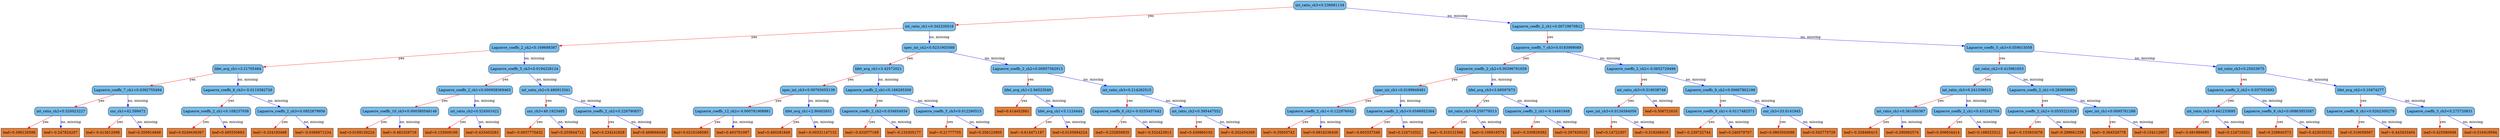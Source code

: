 digraph {
	graph [bb="0,0,8166.8,567",
		rankdir=TB
	];
	node [label="\N"];
	0	[fillcolor="#78bceb",
		height=0.5,
		label="int_ratio_ch3<0.236681134",
		pos="4336.9,549",
		shape=box,
		style="filled, rounded",
		width=2.3264];
	1	[fillcolor="#78bceb",
		height=0.5,
		label="int_ratio_ch1<0.342335016",
		pos="3186.9,460.5",
		shape=box,
		style="filled, rounded",
		width=2.3264];
	0 -> 1	[color="#FF0000",
		label=yes,
		lp="3874.9,504.75",
		pos="e,3270.9,467.82 4252.8,541.67 4043.9,525.96 3502.3,485.22 3282.1,468.66"];
	2	[fillcolor="#78bceb",
		height=0.5,
		label="Laguerre_coeffs_2_ch1<0.00719670812",
		pos="5055.9,460.5",
		shape=box,
		style="filled, rounded",
		width=3.2951];
	0 -> 2	[color="#0000FF",
		label="no, missing",
		lp="4792.8,504.75",
		pos="e,4936.9,475.81 4421.1,537.87 4545.4,522.91 4779.1,494.8 4925.6,477.17"];
	3	[fillcolor="#78bceb",
		height=0.5,
		label="Laguerre_coeffs_2_ch2<0.169698387",
		pos="1674.9,372",
		shape=box,
		style="filled, rounded",
		width=3.1076];
	1 -> 3	[color="#FF0000",
		label=yes,
		lp="2575.9,416.25",
		pos="e,1787.2,379.43 3102.9,454.7 2850.3,440.25 2096.9,397.14 1798.5,380.07"];
	4	[fillcolor="#78bceb",
		height=0.5,
		label="spec_int_ch2<0.0231903568",
		pos="3186.9,372",
		shape=box,
		style="filled, rounded",
		width=2.4097];
	1 -> 4	[color="#0000FF",
		label="no, missing",
		lp="3218.8,416.25",
		pos="e,3186.9,390.35 3186.9,442.41 3186.9,430.76 3186.9,415.05 3186.9,401.52"];
	5	[fillcolor="#78bceb",
		height=0.5,
		label="Laguerre_coeffs_7_ch3<0.0183989089",
		pos="5055.9,372",
		shape=box,
		style="filled, rounded",
		width=3.2014];
	2 -> 5	[color="#FF0000",
		label=yes,
		lp="5064.9,416.25",
		pos="e,5055.9,390.35 5055.9,442.41 5055.9,430.76 5055.9,415.05 5055.9,401.52"];
	6	[fillcolor="#78bceb",
		height=0.5,
		label="Laguerre_coeffs_5_ch3<0.059015058",
		pos="6489.9,372",
		shape=box,
		style="filled, rounded",
		width=3.1076];
	2 -> 6	[color="#0000FF",
		label="no, missing",
		lp="5933.8,416.25",
		pos="e,6377.7,379.77 5174.8,452.33 5443.2,436.14 6094,396.88 6366.6,380.44"];
	7	[fillcolor="#78bceb",
		height=0.5,
		label="lifet_avg_ch1<3.21705484",
		pos="759.88,283.5",
		shape=box,
		style="filled, rounded",
		width=2.2639];
	3 -> 7	[color="#FF0000",
		label=yes,
		lp="1308.9,327.75",
		pos="e,841.62,292.23 1562.7,360.39 1380.2,343.14 1022.4,309.31 852.99,293.3"];
	8	[fillcolor="#78bceb",
		height=0.5,
		label="Laguerre_coeffs_5_ch3<0.0194228124",
		pos="1674.9,283.5",
		shape=box,
		style="filled, rounded",
		width=3.2014];
	3 -> 8	[color="#0000FF",
		label="no, missing",
		lp="1706.8,327.75",
		pos="e,1674.9,301.85 1674.9,353.91 1674.9,342.26 1674.9,326.55 1674.9,313.02"];
	9	[fillcolor="#78bceb",
		height=0.5,
		label="lifet_avg_ch1<3.42572021",
		pos="3025.9,283.5",
		shape=box,
		style="filled, rounded",
		width=2.2639];
	4 -> 9	[color="#FF0000",
		label=yes,
		lp="3129.9,327.75",
		pos="e,3058.3,301.91 3154.7,353.7 3129.9,340.37 3095.3,321.81 3068.3,307.27"];
	10	[fillcolor="#78bceb",
		height=0.5,
		label="Laguerre_coeffs_2_ch2<0.00957362913",
		pos="3328.9,283.5",
		shape=box,
		style="filled, rounded",
		width=3.2951];
	4 -> 10	[color="#0000FF",
		label="no, missing",
		lp="3302.8,327.75",
		pos="e,3300.5,301.77 3215.3,353.7 3236.9,340.5 3267,322.18 3290.8,307.71"];
	15	[fillcolor="#78bceb",
		height=0.5,
		label="Laguerre_coeffs_7_ch1<0.0392755494",
		pos="412.88,195",
		shape=box,
		style="filled, rounded",
		width=3.2014];
	7 -> 15	[color="#FF0000",
		label=yes,
		lp="626.88,239.25",
		pos="e,482.86,213.45 690.07,265.1 633.34,250.96 553.24,230.99 493.73,216.15"];
	16	[fillcolor="#78bceb",
		height=0.5,
		label="Laguerre_coeffs_8_ch3<-0.0110382726",
		pos="759.88,195",
		shape=box,
		style="filled, rounded",
		width=3.2639];
	7 -> 16	[color="#0000FF",
		label="no, missing",
		lp="791.75,239.25",
		pos="e,759.88,213.35 759.88,265.41 759.88,253.76 759.88,238.05 759.88,224.52"];
	17	[fillcolor="#78bceb",
		height=0.5,
		label="Laguerre_coeffs_2_ch1<0.000958369463",
		pos="1545.9,195",
		shape=box,
		style="filled, rounded",
		width=3.3889];
	8 -> 17	[color="#FF0000",
		label=yes,
		lp="1631.9,239.25",
		pos="e,1571.6,213.27 1649.1,265.2 1629.6,252.12 1602.6,234.01 1581.1,219.6"];
	18	[fillcolor="#78bceb",
		height=0.5,
		label="int_ratio_ch2<0.480913341",
		pos="1778.9,195",
		shape=box,
		style="filled, rounded",
		width=2.3264];
	8 -> 18	[color="#0000FF",
		label="no, missing",
		lp="1768.8,239.25",
		pos="e,1758,213.35 1695.4,265.41 1710.8,252.58 1732.2,234.83 1749.4,220.49"];
	31	[fillcolor="#78bceb",
		height=0.5,
		label="int_ratio_ch2<0.520023227",
		pos="193.88,106.5",
		shape=box,
		style="filled, rounded",
		width=2.3264];
	15 -> 31	[color="#FF0000",
		label=yes,
		lp="332.88,150.75",
		pos="e,237.86,124.87 368.82,176.6 334.15,162.9 285.64,143.75 248.5,129.08"];
	32	[fillcolor="#78bceb",
		height=0.5,
		label="snr_ch1<42.599472",
		pos="412.88,106.5",
		shape=box,
		style="filled, rounded",
		width=1.7326];
	15 -> 32	[color="#0000FF",
		label="no, missing",
		lp="444.75,150.75",
		pos="e,412.88,124.85 412.88,176.91 412.88,165.26 412.88,149.55 412.88,136.02"];
	33	[fillcolor="#78bceb",
		height=0.5,
		label="Laguerre_coeffs_2_ch1<0.108237058",
		pos="687.88,106.5",
		shape=box,
		style="filled, rounded",
		width=3.1076];
	16 -> 33	[color="#FF0000",
		label=yes,
		lp="739.88,150.75",
		pos="e,702.32,124.85 745.65,176.91 735.36,164.55 721.28,147.63 709.59,133.58"];
	34	[fillcolor="#78bceb",
		height=0.5,
		label="Laguerre_coeffs_2_ch3<0.0852879956",
		pos="932.88,106.5",
		shape=box,
		style="filled, rounded",
		width=3.2014];
	16 -> 34	[color="#0000FF",
		label="no, missing",
		lp="893.75,150.75",
		pos="e,898.05,124.91 794.47,176.7 821.37,163.25 858.9,144.49 888.1,129.89"];
	63	[fillcolor="#e48038",
		height=0.5,
		label="leaf=0.396126598",
		pos="57.875,18",
		shape=box,
		style=filled,
		width=1.6076];
	31 -> 63	[color="#FF0000",
		label=yes,
		lp="147.88,62.25",
		pos="e,85.023,36.267 166.68,88.203 146.02,75.062 117.38,56.846 94.67,42.403"];
	64	[fillcolor="#e48038",
		height=0.5,
		label="leaf=-0.247824207",
		pos="193.88,18",
		shape=box,
		style=filled,
		width=1.6701];
	31 -> 64	[color="#0000FF",
		label="no, missing",
		lp="225.75,62.25",
		pos="e,193.88,36.35 193.88,88.41 193.88,76.758 193.88,61.047 193.88,47.519"];
	65	[fillcolor="#e48038",
		height=0.5,
		label="leaf=-0.413612098",
		pos="331.88,18",
		shape=box,
		style=filled,
		width=1.6701];
	32 -> 65	[color="#FF0000",
		label=yes,
		lp="388.88,62.25",
		pos="e,348.12,36.35 396.87,88.41 385.19,75.934 369.15,58.805 355.93,44.685"];
	66	[fillcolor="#e48038",
		height=0.5,
		label="leaf=0.200914949",
		pos="467.88,18",
		shape=box,
		style=filled,
		width=1.6076];
	32 -> 66	[color="#0000FF",
		label="no, missing",
		lp="477.75,62.25",
		pos="e,456.84,36.35 423.74,88.41 431.45,76.287 441.95,59.77 450.78,45.89"];
	67	[fillcolor="#e48038",
		height=0.5,
		label="leaf=0.0249436367",
		pos="604.88,18",
		shape=box,
		style=filled,
		width=1.7014];
	33 -> 67	[color="#FF0000",
		label=yes,
		lp="662.88,62.25",
		pos="e,621.52,36.35 671.48,88.41 659.39,75.816 642.76,58.481 629.14,44.286"];
	68	[fillcolor="#e48038",
		height=0.5,
		label="leaf=0.495550662",
		pos="741.88,18",
		shape=box,
		style=filled,
		width=1.6076];
	33 -> 68	[color="#0000FF",
		label="no, missing",
		lp="751.75,62.25",
		pos="e,731.04,36.35 698.54,88.41 706.11,76.287 716.42,59.77 725.09,45.89"];
	69	[fillcolor="#e48038",
		height=0.5,
		label="leaf=-0.334193468",
		pos="877.88,18",
		shape=box,
		style=filled,
		width=1.6701];
	34 -> 69	[color="#FF0000",
		label=yes,
		lp="919.88,62.25",
		pos="e,888.91,36.35 922.01,88.41 914.3,76.287 903.8,59.77 894.97,45.89"];
	70	[fillcolor="#e48038",
		height=0.5,
		label="leaf=-0.0366671234",
		pos="1019.9,18",
		shape=box,
		style=filled,
		width=1.7639];
	34 -> 70	[color="#0000FF",
		label="no, missing",
		lp="1016.8,62.25",
		pos="e,1002.4,36.35 950.06,88.41 962.73,75.816 980.17,58.481 994.44,44.286"];
	35	[fillcolor="#78bceb",
		height=0.5,
		label="Laguerre_coeffs_10_ch3<0.000380546146",
		pos="1301.9,106.5",
		shape=box,
		style="filled, rounded",
		width=3.4826];
	17 -> 35	[color="#FF0000",
		label=yes,
		lp="1454.9,150.75",
		pos="e,1350.9,124.87 1496.8,176.6 1457.8,162.79 1403.2,143.42 1361.7,128.7"];
	36	[fillcolor="#78bceb",
		height=0.5,
		label="int_ratio_ch2<0.524501622",
		pos="1545.9,106.5",
		shape=box,
		style="filled, rounded",
		width=2.3264];
	17 -> 36	[color="#0000FF",
		label="no, missing",
		lp="1577.8,150.75",
		pos="e,1545.9,124.85 1545.9,176.91 1545.9,165.26 1545.9,149.55 1545.9,136.02"];
	37	[fillcolor="#78bceb",
		height=0.5,
		label="snr_ch3<40.1923485",
		pos="1778.9,106.5",
		shape=box,
		style="filled, rounded",
		width=1.8264];
	18 -> 37	[color="#FF0000",
		label=yes,
		lp="1787.9,150.75",
		pos="e,1778.9,124.85 1778.9,176.91 1778.9,165.26 1778.9,149.55 1778.9,136.02"];
	38	[fillcolor="#78bceb",
		height=0.5,
		label="Laguerre_coeffs_2_ch2<0.229790837",
		pos="1983.9,106.5",
		shape=box,
		style="filled, rounded",
		width=3.1076];
	18 -> 38	[color="#0000FF",
		label="no, missing",
		lp="1931.8,150.75",
		pos="e,1942.6,124.91 1819.9,176.7 1852.2,163.08 1897.4,143.99 1932.2,129.32"];
	71	[fillcolor="#e48038",
		height=0.5,
		label="leaf=0.0169126224",
		pos="1162.9,18",
		shape=box,
		style=filled,
		width=1.7014];
	35 -> 71	[color="#FF0000",
		label=yes,
		lp="1253.9,62.25",
		pos="e,1190.6,36.267 1274.1,88.203 1252.9,75.003 1223.4,56.683 1200.2,42.209"];
	72	[fillcolor="#e48038",
		height=0.5,
		label="leaf=-0.481029719",
		pos="1301.9,18",
		shape=box,
		style=filled,
		width=1.6701];
	35 -> 72	[color="#0000FF",
		label="no, missing",
		lp="1333.8,62.25",
		pos="e,1301.9,36.35 1301.9,88.41 1301.9,76.758 1301.9,61.047 1301.9,47.519"];
	73	[fillcolor="#e48038",
		height=0.5,
		label="leaf=0.133009106",
		pos="1437.9,18",
		shape=box,
		style=filled,
		width=1.6076];
	36 -> 73	[color="#FF0000",
		label=yes,
		lp="1510.9,62.25",
		pos="e,1459.4,36.267 1524.3,88.203 1508.2,75.356 1486.1,57.661 1468.3,43.38"];
	74	[fillcolor="#e48038",
		height=0.5,
		label="leaf=0.433403283",
		pos="1571.9,18",
		shape=box,
		style=filled,
		width=1.6076];
	36 -> 74	[color="#0000FF",
		label="no, missing",
		lp="1593.8,62.25",
		pos="e,1566.7,36.35 1551,88.41 1554.5,76.64 1559.3,60.729 1563.4,47.11"];
	75	[fillcolor="#e48038",
		height=0.5,
		label="leaf=-0.0037770432",
		pos="1710.9,18",
		shape=box,
		style=filled,
		width=1.7639];
	37 -> 75	[color="#FF0000",
		label=yes,
		lp="1760.9,62.25",
		pos="e,1724.5,36.35 1765.4,88.41 1755.7,76.051 1742.4,59.127 1731.4,45.085"];
	76	[fillcolor="#e48038",
		height=0.5,
		label="leaf=0.255844712",
		pos="1849.9,18",
		shape=box,
		style=filled,
		width=1.6076];
	37 -> 76	[color="#0000FF",
		label="no, missing",
		lp="1852.8,62.25",
		pos="e,1835.6,36.35 1792.9,88.41 1803,76.051 1816.9,59.127 1828.5,45.085"];
	77	[fillcolor="#e48038",
		height=0.5,
		label="leaf=0.234241828",
		pos="1983.9,18",
		shape=box,
		style=filled,
		width=1.6076];
	38 -> 77	[color="#FF0000",
		label=yes,
		lp="1992.9,62.25",
		pos="e,1983.9,36.35 1983.9,88.41 1983.9,76.758 1983.9,61.047 1983.9,47.519"];
	78	[fillcolor="#e48038",
		height=0.5,
		label="leaf=0.469668448",
		pos="2117.9,18",
		shape=box,
		style=filled,
		width=1.6076];
	38 -> 78	[color="#0000FF",
		label="no, missing",
		lp="2095.8,62.25",
		pos="e,2091.1,36.267 2010.7,88.203 2031,75.062 2059.2,56.846 2081.6,42.403"];
	19	[fillcolor="#78bceb",
		height=0.5,
		label="spec_int_ch3<0.00765055139",
		pos="2631.9,195",
		shape=box,
		style="filled, rounded",
		width=2.5035];
	9 -> 19	[color="#FF0000",
		label=yes,
		lp="2873.9,239.25",
		pos="e,2711.3,213.45 2946.6,265.1 2881.8,250.87 2790.1,230.74 2722.4,215.88"];
	20	[fillcolor="#78bceb",
		height=0.5,
		label="Laguerre_coeffs_2_ch1<0.168295309",
		pos="3025.9,195",
		shape=box,
		style="filled, rounded",
		width=3.1076];
	9 -> 20	[color="#0000FF",
		label="no, missing",
		lp="3057.8,239.25",
		pos="e,3025.9,213.35 3025.9,265.41 3025.9,253.76 3025.9,238.05 3025.9,224.52"];
	21	[fillcolor="#78bceb",
		height=0.5,
		label="lifet_avg_ch1<2.94523549",
		pos="3328.9,195",
		shape=box,
		style="filled, rounded",
		width=2.2639];
	10 -> 21	[color="#FF0000",
		label=yes,
		lp="3337.9,239.25",
		pos="e,3328.9,213.35 3328.9,265.41 3328.9,253.76 3328.9,238.05 3328.9,224.52"];
	22	[fillcolor="#78bceb",
		height=0.5,
		label="int_ratio_ch3<0.214262515",
		pos="3682.9,195",
		shape=box,
		style="filled, rounded",
		width=2.3264];
	10 -> 22	[color="#0000FF",
		label="no, missing",
		lp="3569.8,239.25",
		pos="e,3611.5,213.45 3400.1,265.1 3458,250.96 3539.7,230.99 3600.4,216.15"];
	39	[fillcolor="#78bceb",
		height=0.5,
		label="Laguerre_coeffs_12_ch2<-0.000781908981",
		pos="2391.9,106.5",
		shape=box,
		style="filled, rounded",
		width=3.5451];
	19 -> 39	[color="#FF0000",
		label=yes,
		lp="2542.9,150.75",
		pos="e,2440.1,124.87 2583.6,176.6 2545.3,162.79 2491.5,143.42 2450.7,128.7"];
	40	[fillcolor="#78bceb",
		height=0.5,
		label="lifet_avg_ch1<2.90402651",
		pos="2631.9,106.5",
		shape=box,
		style="filled, rounded",
		width=2.2639];
	19 -> 40	[color="#0000FF",
		label="no, missing",
		lp="2663.8,150.75",
		pos="e,2631.9,124.85 2631.9,176.91 2631.9,165.26 2631.9,149.55 2631.9,136.02"];
	41	[fillcolor="#78bceb",
		height=0.5,
		label="Laguerre_coeffs_2_ch2<0.034654934",
		pos="2855.9,106.5",
		shape=box,
		style="filled, rounded",
		width=3.1076];
	20 -> 41	[color="#FF0000",
		label=yes,
		lp="2965.9,150.75",
		pos="e,2890.1,124.91 2991.9,176.7 2965.6,163.31 2928.9,144.65 2900.3,130.08"];
	42	[fillcolor="#78bceb",
		height=0.5,
		label="Laguerre_coeffs_5_ch3<0.012290515",
		pos="3097.9,106.5",
		shape=box,
		style="filled, rounded",
		width=3.1076];
	20 -> 42	[color="#0000FF",
		label="no, missing",
		lp="3100.8,150.75",
		pos="e,3083.4,124.85 3040.1,176.91 3050.4,164.55 3064.5,147.63 3076.2,133.58"];
	79	[fillcolor="#e48038",
		height=0.5,
		label="leaf=0.0210168585",
		pos="2254.9,18",
		shape=box,
		style=filled,
		width=1.7014];
	39 -> 79	[color="#FF0000",
		label=yes,
		lp="2344.9,62.25",
		pos="e,2282.2,36.267 2364.5,88.203 2343.7,75.062 2314.8,56.846 2291.9,42.403"];
	80	[fillcolor="#e48038",
		height=0.5,
		label="leaf=0.403701097",
		pos="2391.9,18",
		shape=box,
		style=filled,
		width=1.6076];
	39 -> 80	[color="#0000FF",
		label="no, missing",
		lp="2423.8,62.25",
		pos="e,2391.9,36.35 2391.9,88.41 2391.9,76.758 2391.9,61.047 2391.9,47.519"];
	81	[fillcolor="#e48038",
		height=0.5,
		label="leaf=0.460281849",
		pos="2525.9,18",
		shape=box,
		style=filled,
		width=1.6076];
	40 -> 81	[color="#FF0000",
		label=yes,
		lp="2597.9,62.25",
		pos="e,2547,36.267 2610.7,88.203 2594.9,75.356 2573.3,57.661 2555.8,43.38"];
	82	[fillcolor="#e48038",
		height=0.5,
		label="leaf=-0.00331147132",
		pos="2668.9,18",
		shape=box,
		style=filled,
		width=1.8576];
	40 -> 82	[color="#0000FF",
		label="no, missing",
		lp="2685.8,62.25",
		pos="e,2661.5,36.35 2639.2,88.41 2644.3,76.522 2651.2,60.41 2657,46.702"];
	83	[fillcolor="#e48038",
		height=0.5,
		label="leaf=-0.432077169",
		pos="2813.9,18",
		shape=box,
		style=filled,
		width=1.6701];
	41 -> 83	[color="#FF0000",
		label=yes,
		lp="2847.9,62.25",
		pos="e,2822.3,36.35 2847.6,88.41 2841.8,76.522 2834,60.41 2827.3,46.702"];
	84	[fillcolor="#e48038",
		height=0.5,
		label="leaf=-0.133305177",
		pos="2951.9,18",
		shape=box,
		style=filled,
		width=1.6701];
	41 -> 84	[color="#0000FF",
		label="no, missing",
		lp="2944.8,62.25",
		pos="e,2932.6,36.35 2874.8,88.41 2888.9,75.698 2908.4,58.157 2924.3,43.889"];
	85	[fillcolor="#e48038",
		height=0.5,
		label="leaf=-0.21777755",
		pos="3086.9,18",
		shape=box,
		style=filled,
		width=1.5764];
	42 -> 85	[color="#FF0000",
		label=yes,
		lp="3102.9,62.25",
		pos="e,3089.1,36.35 3095.7,88.41 3094.2,76.758 3092.2,61.047 3090.5,47.519"];
	86	[fillcolor="#e48038",
		height=0.5,
		label="leaf=0.356123805",
		pos="3219.9,18",
		shape=box,
		style=filled,
		width=1.6076];
	42 -> 86	[color="#0000FF",
		label="no, missing",
		lp="3201.8,62.25",
		pos="e,3195.5,36.267 3122.3,88.203 3140.6,75.179 3166,57.173 3186.3,42.792"];
	43	[fillcolor="#e48038",
		height=0.5,
		label="leaf=0.414452881",
		pos="3308.9,106.5",
		shape=box,
		style=filled,
		width=1.6076];
	21 -> 43	[color="#FF0000",
		label=yes,
		lp="3329.9,150.75",
		pos="e,3312.9,124.85 3324.9,176.91 3322.2,165.26 3318.6,149.55 3315.5,136.02"];
	44	[fillcolor="#78bceb",
		height=0.5,
		label="lifet_avg_ch1<5.1124444",
		pos="3462.9,106.5",
		shape=box,
		style="filled, rounded",
		width=2.1701];
	21 -> 44	[color="#0000FF",
		label="no, missing",
		lp="3440.8,150.75",
		pos="e,3436.1,124.77 3355.7,176.7 3376,163.56 3404.2,145.35 3426.6,130.9"];
	45	[fillcolor="#78bceb",
		height=0.5,
		label="Laguerre_coeffs_6_ch2<-0.0255457442",
		pos="3682.9,106.5",
		shape=box,
		style="filled, rounded",
		width=3.2639];
	22 -> 45	[color="#FF0000",
		label=yes,
		lp="3691.9,150.75",
		pos="e,3682.9,124.85 3682.9,176.91 3682.9,165.26 3682.9,149.55 3682.9,136.02"];
	46	[fillcolor="#78bceb",
		height=0.5,
		label="int_ratio_ch2<0.395447552",
		pos="3907.9,106.5",
		shape=box,
		style="filled, rounded",
		width=2.3264];
	22 -> 46	[color="#0000FF",
		label="no, missing",
		lp="3847.8,150.75",
		pos="e,3862.7,124.87 3728.1,176.6 3763.9,162.85 3814,143.58 3852.2,128.89"];
	87	[fillcolor="#e48038",
		height=0.5,
		label="leaf=-0.614471197",
		pos="3355.9,18",
		shape=box,
		style=filled,
		width=1.6701];
	44 -> 87	[color="#FF0000",
		label=yes,
		lp="3428.9,62.25",
		pos="e,3377.2,36.267 3441.5,88.203 3425.6,75.356 3403.7,57.661 3386,43.38"];
	88	[fillcolor="#e48038",
		height=0.5,
		label="leaf=0.0155694224",
		pos="3494.9,18",
		shape=box,
		style=filled,
		width=1.7014];
	44 -> 88	[color="#0000FF",
		label="no, missing",
		lp="3513.8,62.25",
		pos="e,3488.5,36.35 3469.2,88.41 3473.6,76.64 3479.4,60.729 3484.5,47.11"];
	89	[fillcolor="#e48038",
		height=0.5,
		label="leaf=-0.232859835",
		pos="3633.9,18",
		shape=box,
		style=filled,
		width=1.6701];
	45 -> 89	[color="#FF0000",
		label=yes,
		lp="3671.9,62.25",
		pos="e,3643.7,36.35 3673.2,88.41 3666.4,76.405 3657.2,60.091 3649.3,46.295"];
	90	[fillcolor="#e48038",
		height=0.5,
		label="leaf=-0.532423913",
		pos="3771.9,18",
		shape=box,
		style=filled,
		width=1.6701];
	45 -> 90	[color="#0000FF",
		label="no, missing",
		lp="3767.8,62.25",
		pos="e,3754,36.35 3700.5,88.41 3713.4,75.816 3731.3,58.481 3745.9,44.286"];
	91	[fillcolor="#e48038",
		height=0.5,
		label="leaf=0.430860102",
		pos="3907.9,18",
		shape=box,
		style=filled,
		width=1.6076];
	46 -> 91	[color="#FF0000",
		label=yes,
		lp="3916.9,62.25",
		pos="e,3907.9,36.35 3907.9,88.41 3907.9,76.758 3907.9,61.047 3907.9,47.519"];
	92	[fillcolor="#e48038",
		height=0.5,
		label="leaf=-0.202454269",
		pos="4043.9,18",
		shape=box,
		style=filled,
		width=1.6701];
	46 -> 92	[color="#0000FF",
		label="no, missing",
		lp="4020.8,62.25",
		pos="e,4016.7,36.267 3935.1,88.203 3955.7,75.062 3984.4,56.846 4007.1,42.403"];
	11	[fillcolor="#78bceb",
		height=0.5,
		label="Laguerre_coeffs_2_ch2<0.00396791659",
		pos="4877.9,283.5",
		shape=box,
		style="filled, rounded",
		width=3.2951];
	5 -> 11	[color="#FF0000",
		label=yes,
		lp="4991.9,327.75",
		pos="e,4913.7,301.91 5020.3,353.7 4992.6,340.25 4954,321.49 4923.9,306.89"];
	12	[fillcolor="#78bceb",
		height=0.5,
		label="Laguerre_coeffs_2_ch2<-0.0652729496",
		pos="5362.9,283.5",
		shape=box,
		style="filled, rounded",
		width=3.2639];
	5 -> 12	[color="#0000FF",
		label="no, missing",
		lp="5268.8,327.75",
		pos="e,5301,301.95 5117.6,353.6 5167.4,339.57 5237.5,319.82 5290,305.03"];
	13	[fillcolor="#78bceb",
		height=0.5,
		label="int_ratio_ch2<0.415961653",
		pos="6489.9,283.5",
		shape=box,
		style="filled, rounded",
		width=2.3264];
	6 -> 13	[color="#FF0000",
		label=yes,
		lp="6498.9,327.75",
		pos="e,6489.9,301.85 6489.9,353.91 6489.9,342.26 6489.9,326.55 6489.9,313.02"];
	14	[fillcolor="#78bceb",
		height=0.5,
		label="int_ratio_ch3<0.25023675",
		pos="7290.9,283.5",
		shape=box,
		style="filled, rounded",
		width=2.2326];
	6 -> 14	[color="#0000FF",
		label="no, missing",
		lp="6994.8,327.75",
		pos="e,7210,293.23 6602.1,358.88 6761.7,341.65 7051.1,310.39 7198.8,294.44"];
	23	[fillcolor="#78bceb",
		height=0.5,
		label="spec_int_ch1<0.0199949481",
		pos="4575.9,195",
		shape=box,
		style="filled, rounded",
		width=2.4097];
	11 -> 23	[color="#FF0000",
		label=yes,
		lp="4763.9,239.25",
		pos="e,4636.8,213.45 4817.1,265.1 4768.2,251.07 4699.2,231.32 4647.5,216.53"];
	24	[fillcolor="#78bceb",
		height=0.5,
		label="lifet_avg_ch3<3.69597673",
		pos="4877.9,195",
		shape=box,
		style="filled, rounded",
		width=2.2639];
	11 -> 24	[color="#0000FF",
		label="no, missing",
		lp="4909.8,239.25",
		pos="e,4877.9,213.35 4877.9,265.41 4877.9,253.76 4877.9,238.05 4877.9,224.52"];
	25	[fillcolor="#78bceb",
		height=0.5,
		label="int_ratio_ch3<0.319038749",
		pos="5362.9,195",
		shape=box,
		style="filled, rounded",
		width=2.3264];
	12 -> 25	[color="#FF0000",
		label=yes,
		lp="5371.9,239.25",
		pos="e,5362.9,213.35 5362.9,265.41 5362.9,253.76 5362.9,238.05 5362.9,224.52"];
	26	[fillcolor="#78bceb",
		height=0.5,
		label="Laguerre_coeffs_9_ch2<0.00667802198",
		pos="5619.9,195",
		shape=box,
		style="filled, rounded",
		width=3.2951];
	12 -> 26	[color="#0000FF",
		label="no, missing",
		lp="5546.8,239.25",
		pos="e,5568.3,213.37 5414.6,265.1 5455.8,251.23 5513.6,231.75 5557.4,217.01"];
	47	[fillcolor="#78bceb",
		height=0.5,
		label="Laguerre_coeffs_2_ch1<-0.122976042",
		pos="4314.9,106.5",
		shape=box,
		style="filled, rounded",
		width=3.1701];
	23 -> 47	[color="#FF0000",
		label=yes,
		lp="4477.9,150.75",
		pos="e,4367.3,124.87 4523.4,176.6 4481.4,162.7 4422.5,143.17 4378,128.42"];
	48	[fillcolor="#78bceb",
		height=0.5,
		label="Laguerre_coeffs_2_ch3<0.0596952364",
		pos="4575.9,106.5",
		shape=box,
		style="filled, rounded",
		width=3.2014];
	23 -> 48	[color="#0000FF",
		label="no, missing",
		lp="4607.8,150.75",
		pos="e,4575.9,124.85 4575.9,176.91 4575.9,165.26 4575.9,149.55 4575.9,136.02"];
	49	[fillcolor="#78bceb",
		height=0.5,
		label="int_ratio_ch3<0.259779513",
		pos="4813.9,106.5",
		shape=box,
		style="filled, rounded",
		width=2.3264];
	24 -> 49	[color="#FF0000",
		label=yes,
		lp="4860.9,150.75",
		pos="e,4826.7,124.85 4865.2,176.91 4856.2,164.67 4843.8,147.95 4833.5,133.99"];
	50	[fillcolor="#78bceb",
		height=0.5,
		label="Laguerre_coeffs_2_ch1<-0.14461948",
		pos="5026.9,106.5",
		shape=box,
		style="filled, rounded",
		width=3.0764];
	24 -> 50	[color="#0000FF",
		label="no, missing",
		lp="4997.8,150.75",
		pos="e,4996.9,124.91 4907.7,176.7 4930.4,163.49 4962,145.14 4987,130.66"];
	93	[fillcolor="#e48038",
		height=0.5,
		label="leaf=-0.35955742",
		pos="4178.9,18",
		shape=box,
		style=filled,
		width=1.5764];
	47 -> 93	[color="#FF0000",
		label=yes,
		lp="4268.9,62.25",
		pos="e,4206,36.267 4287.7,88.203 4267,75.062 4238.4,56.846 4215.7,42.403"];
	94	[fillcolor="#e48038",
		height=0.5,
		label="leaf=0.0816236436",
		pos="4314.9,18",
		shape=box,
		style=filled,
		width=1.7014];
	47 -> 94	[color="#0000FF",
		label="no, missing",
		lp="4346.8,62.25",
		pos="e,4314.9,36.35 4314.9,88.41 4314.9,76.758 4314.9,61.047 4314.9,47.519"];
	95	[fillcolor="#e48038",
		height=0.5,
		label="leaf=-0.603337348",
		pos="4453.9,18",
		shape=box,
		style=filled,
		width=1.6701];
	48 -> 95	[color="#FF0000",
		label=yes,
		lp="4534.9,62.25",
		pos="e,4478.2,36.267 4551.5,88.203 4533.1,75.179 4507.7,57.173 4487.4,42.792"];
	96	[fillcolor="#e48038",
		height=0.5,
		label="leaf=0.124710321",
		pos="4589.9,18",
		shape=box,
		style=filled,
		width=1.6076];
	48 -> 96	[color="#0000FF",
		label="no, missing",
		lp="4616.8,62.25",
		pos="e,4587.1,36.35 4578.6,88.41 4580.5,76.758 4583.1,61.047 4585.3,47.519"];
	97	[fillcolor="#e48038",
		height=0.5,
		label="leaf=-0.310121566",
		pos="4725.9,18",
		shape=box,
		style=filled,
		width=1.6701];
	49 -> 97	[color="#FF0000",
		label=yes,
		lp="4786.9,62.25",
		pos="e,4743.5,36.35 4796.5,88.41 4783.7,75.816 4766,58.481 4751.6,44.286"];
	98	[fillcolor="#e48038",
		height=0.5,
		label="leaf=0.100616574",
		pos="4861.9,18",
		shape=box,
		style=filled,
		width=1.6076];
	49 -> 98	[color="#0000FF",
		label="no, missing",
		lp="4874.8,62.25",
		pos="e,4852.2,36.35 4823.4,88.41 4830,76.405 4839.1,60.091 4846.7,46.295"];
	99	[fillcolor="#e48038",
		height=0.5,
		label="leaf=-0.330829382",
		pos="4997.9,18",
		shape=box,
		style=filled,
		width=1.6701];
	50 -> 99	[color="#FF0000",
		label=yes,
		lp="5024.9,62.25",
		pos="e,5003.7,36.35 5021.1,88.41 5017.2,76.64 5011.9,60.729 5007.3,47.11"];
	100	[fillcolor="#e48038",
		height=0.5,
		label="leaf=0.297920525",
		pos="5133.9,18",
		shape=box,
		style=filled,
		width=1.6076];
	50 -> 100	[color="#0000FF",
		label="no, missing",
		lp="5122.8,62.25",
		pos="e,5112.5,36.267 5048.3,88.203 5064.2,75.356 5086.1,57.661 5103.7,43.38"];
	51	[fillcolor="#78bceb",
		height=0.5,
		label="spec_int_ch3<0.0134584056",
		pos="5263.9,106.5",
		shape=box,
		style="filled, rounded",
		width=2.4097];
	25 -> 51	[color="#FF0000",
		label=yes,
		lp="5331.9,150.75",
		pos="e,5283.7,124.85 5343.3,176.91 5328.8,164.2 5308.7,146.66 5292.4,132.39"];
	52	[fillcolor="#e48038",
		height=0.5,
		label="leaf=0.506721616",
		pos="5426.9,106.5",
		shape=box,
		style=filled,
		width=1.6076];
	25 -> 52	[color="#0000FF",
		label="no, missing",
		lp="5432.8,150.75",
		pos="e,5414,124.85 5375.5,176.91 5384.6,164.67 5396.9,147.95 5407.3,133.99"];
	53	[fillcolor="#78bceb",
		height=0.5,
		label="Laguerre_coeffs_8_ch1<-0.0117482571",
		pos="5619.9,106.5",
		shape=box,
		style="filled, rounded",
		width=3.2639];
	26 -> 53	[color="#FF0000",
		label=yes,
		lp="5628.9,150.75",
		pos="e,5619.9,124.85 5619.9,176.91 5619.9,165.26 5619.9,149.55 5619.9,136.02"];
	54	[fillcolor="#78bceb",
		height=0.5,
		label="snr_ch3<33.0141945",
		pos="5820.9,106.5",
		shape=box,
		style="filled, rounded",
		width=1.8264];
	26 -> 54	[color="#0000FF",
		label="no, missing",
		lp="5770.8,150.75",
		pos="e,5780.4,124.91 5660.1,176.7 5691.7,163.08 5736.1,143.99 5770.2,129.32"];
	101	[fillcolor="#e48038",
		height=0.5,
		label="leaf=0.14722307",
		pos="5263.9,18",
		shape=box,
		style=filled,
		width=1.5139];
	51 -> 101	[color="#FF0000",
		label=yes,
		lp="5272.9,62.25",
		pos="e,5263.9,36.35 5263.9,88.41 5263.9,76.758 5263.9,61.047 5263.9,47.519"];
	102	[fillcolor="#e48038",
		height=0.5,
		label="leaf=-0.318268418",
		pos="5396.9,18",
		shape=box,
		style=filled,
		width=1.6701];
	51 -> 102	[color="#0000FF",
		label="no, missing",
		lp="5374.8,62.25",
		pos="e,5370.3,36.267 5290.5,88.203 5310.7,75.062 5338.7,56.846 5360.9,42.403"];
	103	[fillcolor="#e48038",
		height=0.5,
		label="leaf=-0.239722744",
		pos="5534.9,18",
		shape=box,
		style=filled,
		width=1.6701];
	53 -> 103	[color="#FF0000",
		label=yes,
		lp="5594.9,62.25",
		pos="e,5551.9,36.35 5603.1,88.41 5590.7,75.816 5573.7,58.481 5559.7,44.286"];
	104	[fillcolor="#e48038",
		height=0.5,
		label="leaf=0.246579707",
		pos="5670.9,18",
		shape=box,
		style=filled,
		width=1.6076];
	53 -> 104	[color="#0000FF",
		label="no, missing",
		lp="5682.8,62.25",
		pos="e,5660.6,36.35 5630,88.41 5637.1,76.287 5646.8,59.77 5655,45.89"];
	105	[fillcolor="#e48038",
		height=0.5,
		label="leaf=0.0863502696",
		pos="5807.9,18",
		shape=box,
		style=filled,
		width=1.7014];
	54 -> 105	[color="#FF0000",
		label=yes,
		lp="5824.9,62.25",
		pos="e,5810.5,36.35 5818.3,88.41 5816.6,76.758 5814.2,61.047 5812.2,47.519"];
	106	[fillcolor="#e48038",
		height=0.5,
		label="leaf=0.502775729",
		pos="5944.9,18",
		shape=box,
		style=filled,
		width=1.6076];
	54 -> 106	[color="#0000FF",
		label="no, missing",
		lp="5926.8,62.25",
		pos="e,5920.1,36.267 5845.7,88.203 5864.3,75.179 5890.2,57.173 5910.8,42.792"];
	27	[fillcolor="#78bceb",
		height=0.5,
		label="int_ratio_ch3<0.241339013",
		pos="6427.9,195",
		shape=box,
		style="filled, rounded",
		width=2.3264];
	13 -> 27	[color="#FF0000",
		label=yes,
		lp="6473.9,239.25",
		pos="e,6440.3,213.35 6477.6,265.41 6468.9,253.17 6456.9,236.45 6446.9,222.49"];
	28	[fillcolor="#78bceb",
		height=0.5,
		label="Laguerre_coeffs_2_ch1<0.283858895",
		pos="6674.9,195",
		shape=box,
		style="filled, rounded",
		width=3.1076];
	13 -> 28	[color="#0000FF",
		label="no, missing",
		lp="6631.8,239.25",
		pos="e,6637.6,213.41 6526.9,265.2 6555.8,251.69 6596.1,232.82 6627.4,218.2"];
	29	[fillcolor="#78bceb",
		height=0.5,
		label="Laguerre_coeffs_2_ch2<-0.037552692",
		pos="7290.9,195",
		shape=box,
		style="filled, rounded",
		width=3.1701];
	14 -> 29	[color="#FF0000",
		label=yes,
		lp="7299.9,239.25",
		pos="e,7290.9,213.35 7290.9,265.41 7290.9,253.76 7290.9,238.05 7290.9,224.52"];
	30	[fillcolor="#78bceb",
		height=0.5,
		label="lifet_avg_ch2<3.10474277",
		pos="7715.9,195",
		shape=box,
		style="filled, rounded",
		width=2.2639];
	14 -> 30	[color="#0000FF",
		label="no, missing",
		lp="7573.8,239.25",
		pos="e,7634.1,212.65 7371.6,266.08 7443.3,251.48 7548.1,230.15 7623.2,214.86"];
	55	[fillcolor="#78bceb",
		height=0.5,
		label="int_ratio_ch1<0.361050367",
		pos="6213.9,106.5",
		shape=box,
		style="filled, rounded",
		width=2.3264];
	27 -> 55	[color="#FF0000",
		label=yes,
		lp="6349.9,150.75",
		pos="e,6256.9,124.87 6384.8,176.6 6350.9,162.9 6303.5,143.75 6267.3,129.08"];
	56	[fillcolor="#78bceb",
		height=0.5,
		label="Laguerre_coeffs_2_ch1<0.431242704",
		pos="6427.9,106.5",
		shape=box,
		style="filled, rounded",
		width=3.1076];
	27 -> 56	[color="#0000FF",
		label="no, missing",
		lp="6459.8,150.75",
		pos="e,6427.9,124.85 6427.9,176.91 6427.9,165.26 6427.9,149.55 6427.9,136.02"];
	57	[fillcolor="#78bceb",
		height=0.5,
		label="Laguerre_coeffs_2_ch2<-0.0555221029",
		pos="6674.9,106.5",
		shape=box,
		style="filled, rounded",
		width=3.2639];
	28 -> 57	[color="#FF0000",
		label=yes,
		lp="6683.9,150.75",
		pos="e,6674.9,124.85 6674.9,176.91 6674.9,165.26 6674.9,149.55 6674.9,136.02"];
	58	[fillcolor="#78bceb",
		height=0.5,
		label="spec_int_ch1<0.0095761288",
		pos="6896.9,106.5",
		shape=box,
		style="filled, rounded",
		width=2.4097];
	28 -> 58	[color="#0000FF",
		label="no, missing",
		lp="6837.8,150.75",
		pos="e,6852.3,124.87 6719.5,176.6 6754.8,162.85 6804.3,143.58 6842,128.89"];
	107	[fillcolor="#e48038",
		height=0.5,
		label="leaf=-0.328466415",
		pos="6080.9,18",
		shape=box,
		style=filled,
		width=1.6701];
	55 -> 107	[color="#FF0000",
		label=yes,
		lp="6168.9,62.25",
		pos="e,6107.4,36.267 6187.3,88.203 6167.1,75.062 6139.1,56.846 6116.9,42.403"];
	108	[fillcolor="#e48038",
		height=0.5,
		label="leaf=0.290082574",
		pos="6216.9,18",
		shape=box,
		style=filled,
		width=1.6076];
	55 -> 108	[color="#0000FF",
		label="no, missing",
		lp="6247.8,62.25",
		pos="e,6216.3,36.35 6214.5,88.41 6214.9,76.758 6215.4,61.047 6215.9,47.519"];
	109	[fillcolor="#e48038",
		height=0.5,
		label="leaf=0.506634414",
		pos="6350.9,18",
		shape=box,
		style=filled,
		width=1.6076];
	56 -> 109	[color="#FF0000",
		label=yes,
		lp="6405.9,62.25",
		pos="e,6366.3,36.35 6412.7,88.41 6401.6,75.934 6386.3,58.805 6373.7,44.685"];
	110	[fillcolor="#e48038",
		height=0.5,
		label="leaf=0.168523312",
		pos="6484.9,18",
		shape=box,
		style=filled,
		width=1.6076];
	56 -> 110	[color="#0000FF",
		label="no, missing",
		lp="6493.8,62.25",
		pos="e,6473.4,36.35 6439.1,88.41 6447.1,76.287 6458,59.77 6467.2,45.89"];
	111	[fillcolor="#e48038",
		height=0.5,
		label="leaf=-0.153933078",
		pos="6620.9,18",
		shape=box,
		style=filled,
		width=1.6701];
	57 -> 111	[color="#FF0000",
		label=yes,
		lp="6661.9,62.25",
		pos="e,6631.7,36.35 6664.2,88.41 6656.6,76.287 6646.3,59.77 6637.7,45.89"];
	112	[fillcolor="#e48038",
		height=0.5,
		label="leaf=0.289661258",
		pos="6756.9,18",
		shape=box,
		style=filled,
		width=1.6076];
	57 -> 112	[color="#0000FF",
		label="no, missing",
		lp="6755.8,62.25",
		pos="e,6740.4,36.35 6691.1,88.41 6702.9,75.934 6719.1,58.805 6732.5,44.685"];
	113	[fillcolor="#e48038",
		height=0.5,
		label="leaf=-0.364526778",
		pos="6892.9,18",
		shape=box,
		style=filled,
		width=1.6701];
	58 -> 113	[color="#FF0000",
		label=yes,
		lp="6904.9,62.25",
		pos="e,6893.7,36.35 6896.1,88.41 6895.5,76.758 6894.8,61.047 6894.2,47.519"];
	114	[fillcolor="#e48038",
		height=0.5,
		label="leaf=0.154112607",
		pos="7028.9,18",
		shape=box,
		style=filled,
		width=1.6076];
	58 -> 114	[color="#0000FF",
		label="no, missing",
		lp="7006.8,62.25",
		pos="e,7002.5,36.267 6923.3,88.203 6943.3,75.062 6971.1,56.846 6993.2,42.403"];
	59	[fillcolor="#78bceb",
		height=0.5,
		label="int_ratio_ch2<0.441233695",
		pos="7235.9,106.5",
		shape=box,
		style="filled, rounded",
		width=2.3264];
	29 -> 59	[color="#FF0000",
		label=yes,
		lp="7277.9,150.75",
		pos="e,7246.9,124.85 7280,176.91 7272.3,164.79 7261.8,148.27 7253,134.39"];
	60	[fillcolor="#78bceb",
		height=0.5,
		label="Laguerre_coeffs_9_ch2<0.00863953587",
		pos="7455.9,106.5",
		shape=box,
		style="filled, rounded",
		width=3.2951];
	29 -> 60	[color="#0000FF",
		label="no, missing",
		lp="7420.8,150.75",
		pos="e,7422.7,124.91 7323.9,176.7 7349.4,163.31 7385,144.65 7412.8,130.08"];
	61	[fillcolor="#78bceb",
		height=0.5,
		label="Laguerre_coeffs_9_ch1<0.0262300279",
		pos="7715.9,106.5",
		shape=box,
		style="filled, rounded",
		width=3.2014];
	30 -> 61	[color="#FF0000",
		label=yes,
		lp="7724.9,150.75",
		pos="e,7715.9,124.85 7715.9,176.91 7715.9,165.26 7715.9,149.55 7715.9,136.02"];
	62	[fillcolor="#78bceb",
		height=0.5,
		label="Laguerre_coeffs_3_ch3<0.273720831",
		pos="7974.9,106.5",
		shape=box,
		style="filled, rounded",
		width=3.1076];
	30 -> 62	[color="#0000FF",
		label="no, missing",
		lp="7900.8,150.75",
		pos="e,7922.9,124.87 7768,176.6 7809.5,162.73 7867.8,143.25 7912,128.51"];
	115	[fillcolor="#e48038",
		height=0.5,
		label="leaf=-0.491889685",
		pos="7164.9,18",
		shape=box,
		style=filled,
		width=1.6701];
	59 -> 115	[color="#FF0000",
		label=yes,
		lp="7215.9,62.25",
		pos="e,7179.1,36.35 7221.8,88.41 7211.7,76.051 7197.8,59.127 7186.3,45.085"];
	116	[fillcolor="#e48038",
		height=0.5,
		label="leaf=0.124710321",
		pos="7300.9,18",
		shape=box,
		style=filled,
		width=1.6076];
	59 -> 116	[color="#0000FF",
		label="no, missing",
		lp="7306.8,62.25",
		pos="e,7287.8,36.35 7248.7,88.41 7257.9,76.169 7270.5,59.449 7281,45.487"];
	117	[fillcolor="#e48038",
		height=0.5,
		label="leaf=0.239840373",
		pos="7434.9,18",
		shape=box,
		style=filled,
		width=1.6076];
	60 -> 117	[color="#FF0000",
		label=yes,
		lp="7456.9,62.25",
		pos="e,7439.1,36.35 7451.7,88.41 7448.9,76.758 7445.1,61.047 7441.8,47.519"];
	118	[fillcolor="#e48038",
		height=0.5,
		label="leaf=0.423035532",
		pos="7568.9,18",
		shape=box,
		style=filled,
		width=1.6076];
	60 -> 118	[color="#0000FF",
		label="no, missing",
		lp="7554.8,62.25",
		pos="e,7546.3,36.267 7478.5,88.203 7495.3,75.297 7518.6,57.498 7537.3,43.183"];
	119	[fillcolor="#e48038",
		height=0.5,
		label="leaf=0.319058567",
		pos="7702.9,18",
		shape=box,
		style=filled,
		width=1.6076];
	61 -> 119	[color="#FF0000",
		label=yes,
		lp="7719.9,62.25",
		pos="e,7705.5,36.35 7713.3,88.41 7711.6,76.758 7709.2,61.047 7707.2,47.519"];
	120	[fillcolor="#e48038",
		height=0.5,
		label="leaf=-0.443433404",
		pos="7838.9,18",
		shape=box,
		style=filled,
		width=1.6701];
	61 -> 120	[color="#0000FF",
		label="no, missing",
		lp="7820.8,62.25",
		pos="e,7814.3,36.267 7740.5,88.203 7759,75.179 7784.6,57.173 7805,42.792"];
	121	[fillcolor="#e48038",
		height=0.5,
		label="leaf=0.425580949",
		pos="7974.9,18",
		shape=box,
		style=filled,
		width=1.6076];
	62 -> 121	[color="#FF0000",
		label=yes,
		lp="7983.9,62.25",
		pos="e,7974.9,36.35 7974.9,88.41 7974.9,76.758 7974.9,61.047 7974.9,47.519"];
	122	[fillcolor="#e48038",
		height=0.5,
		label="leaf=0.510418594",
		pos="8108.9,18",
		shape=box,
		style=filled,
		width=1.6076];
	62 -> 122	[color="#0000FF",
		label="no, missing",
		lp="8086.8,62.25",
		pos="e,8082.1,36.267 8001.7,88.203 8022,75.062 8050.2,56.846 8072.6,42.403"];
}

